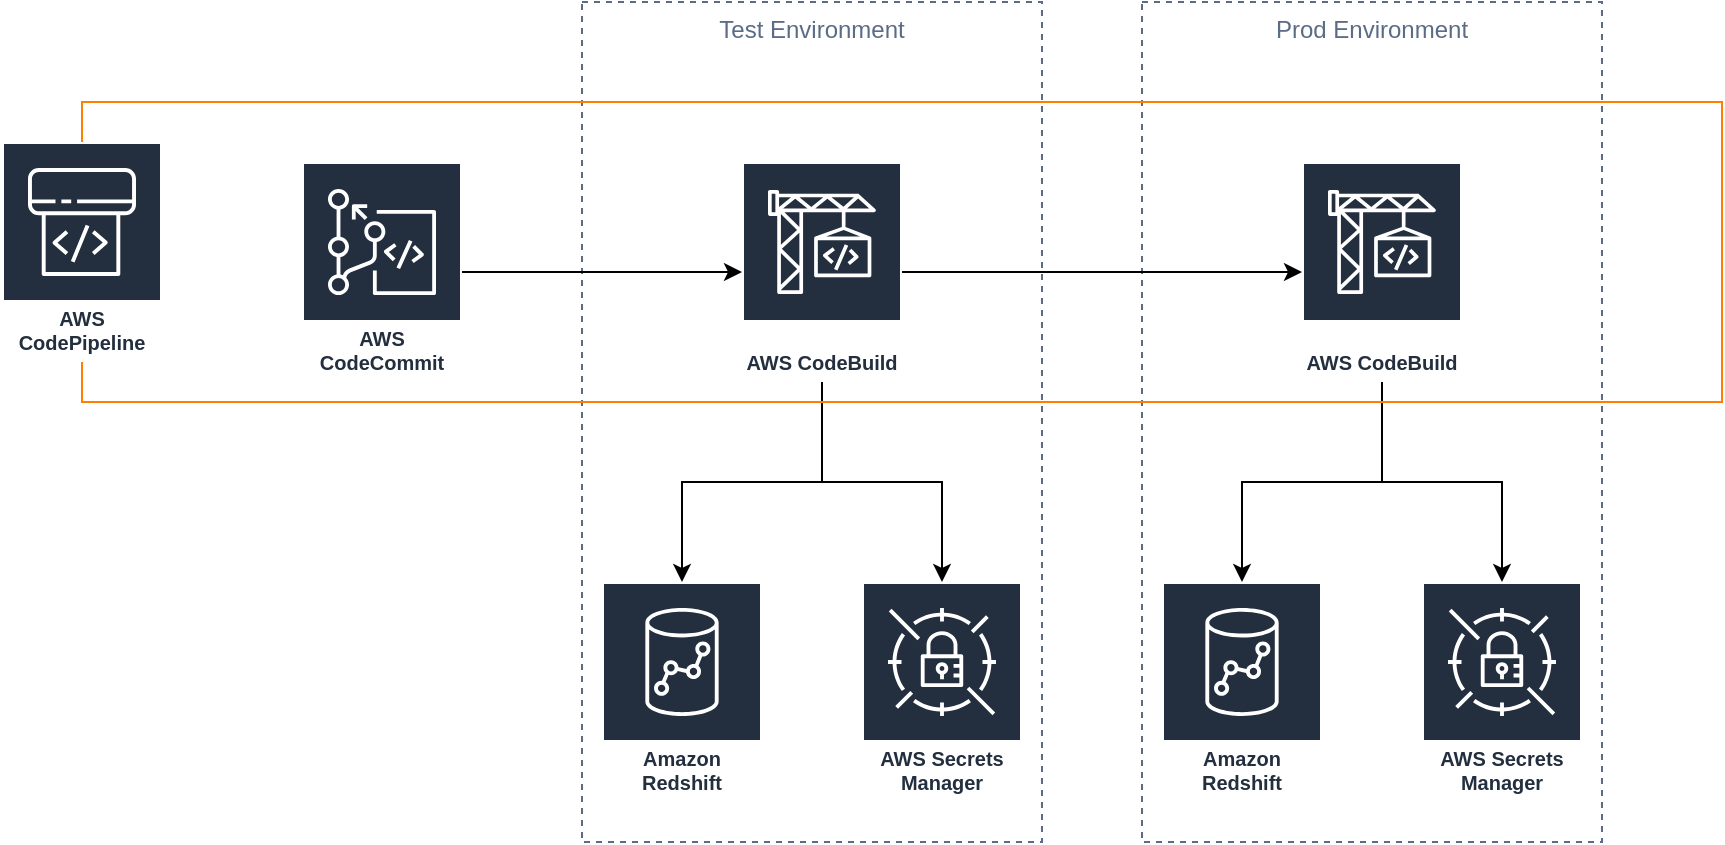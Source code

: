 <mxfile version="13.3.7" type="device"><diagram id="OA5X7RRanyWQnUNkQnUj" name="Page-1"><mxGraphModel dx="1655" dy="1169" grid="1" gridSize="10" guides="1" tooltips="1" connect="1" arrows="1" fold="1" page="1" pageScale="1" pageWidth="1169" pageHeight="827" math="0" shadow="0"><root><mxCell id="0"/><mxCell id="1" parent="0"/><mxCell id="scCmsL8pO7GweYGIaWgg-16" value="Prod Environment" style="fillColor=none;strokeColor=#5A6C86;dashed=1;verticalAlign=top;fontStyle=0;fontColor=#5A6C86;" parent="1" vertex="1"><mxGeometry x="730" y="170" width="230" height="420" as="geometry"/></mxCell><mxCell id="scCmsL8pO7GweYGIaWgg-10" value="Test Environment" style="fillColor=none;strokeColor=#5A6C86;dashed=1;verticalAlign=top;fontStyle=0;fontColor=#5A6C86;" parent="1" vertex="1"><mxGeometry x="450" y="170" width="230" height="420" as="geometry"/></mxCell><mxCell id="scCmsL8pO7GweYGIaWgg-6" style="edgeStyle=orthogonalEdgeStyle;rounded=0;orthogonalLoop=1;jettySize=auto;html=1;" parent="1" source="scCmsL8pO7GweYGIaWgg-1" target="scCmsL8pO7GweYGIaWgg-5" edge="1"><mxGeometry relative="1" as="geometry"/></mxCell><mxCell id="scCmsL8pO7GweYGIaWgg-1" value="AWS CodeCommit" style="outlineConnect=0;fontColor=#232F3E;gradientColor=none;strokeColor=#ffffff;fillColor=#232F3E;dashed=0;verticalLabelPosition=middle;verticalAlign=bottom;align=center;html=1;whiteSpace=wrap;fontSize=10;fontStyle=1;spacing=3;shape=mxgraph.aws4.productIcon;prIcon=mxgraph.aws4.codecommit;" parent="1" vertex="1"><mxGeometry x="310" y="250" width="80" height="110" as="geometry"/></mxCell><mxCell id="scCmsL8pO7GweYGIaWgg-4" value="Amazon Redshift" style="outlineConnect=0;fontColor=#232F3E;gradientColor=none;strokeColor=#ffffff;fillColor=#232F3E;dashed=0;verticalLabelPosition=middle;verticalAlign=bottom;align=center;html=1;whiteSpace=wrap;fontSize=10;fontStyle=1;spacing=3;shape=mxgraph.aws4.productIcon;prIcon=mxgraph.aws4.redshift;" parent="1" vertex="1"><mxGeometry x="460" y="460" width="80" height="110" as="geometry"/></mxCell><mxCell id="scCmsL8pO7GweYGIaWgg-7" style="edgeStyle=orthogonalEdgeStyle;rounded=0;orthogonalLoop=1;jettySize=auto;html=1;" parent="1" source="scCmsL8pO7GweYGIaWgg-5" target="scCmsL8pO7GweYGIaWgg-4" edge="1"><mxGeometry relative="1" as="geometry"/></mxCell><mxCell id="scCmsL8pO7GweYGIaWgg-9" style="edgeStyle=orthogonalEdgeStyle;rounded=0;orthogonalLoop=1;jettySize=auto;html=1;" parent="1" source="scCmsL8pO7GweYGIaWgg-5" target="scCmsL8pO7GweYGIaWgg-8" edge="1"><mxGeometry relative="1" as="geometry"><Array as="points"><mxPoint x="570" y="410"/><mxPoint x="630" y="410"/></Array></mxGeometry></mxCell><mxCell id="scCmsL8pO7GweYGIaWgg-18" style="edgeStyle=orthogonalEdgeStyle;rounded=0;orthogonalLoop=1;jettySize=auto;html=1;" parent="1" source="scCmsL8pO7GweYGIaWgg-5" target="scCmsL8pO7GweYGIaWgg-14" edge="1"><mxGeometry relative="1" as="geometry"/></mxCell><mxCell id="scCmsL8pO7GweYGIaWgg-5" value="AWS CodeBuild" style="outlineConnect=0;fontColor=#232F3E;gradientColor=none;strokeColor=#ffffff;fillColor=#232F3E;dashed=0;verticalLabelPosition=middle;verticalAlign=bottom;align=center;html=1;whiteSpace=wrap;fontSize=10;fontStyle=1;spacing=3;shape=mxgraph.aws4.productIcon;prIcon=mxgraph.aws4.codebuild;" parent="1" vertex="1"><mxGeometry x="530" y="250" width="80" height="110" as="geometry"/></mxCell><mxCell id="scCmsL8pO7GweYGIaWgg-8" value="AWS Secrets Manager" style="outlineConnect=0;fontColor=#232F3E;gradientColor=none;strokeColor=#ffffff;fillColor=#232F3E;dashed=0;verticalLabelPosition=middle;verticalAlign=bottom;align=center;html=1;whiteSpace=wrap;fontSize=10;fontStyle=1;spacing=3;shape=mxgraph.aws4.productIcon;prIcon=mxgraph.aws4.secrets_manager;" parent="1" vertex="1"><mxGeometry x="590" y="460" width="80" height="110" as="geometry"/></mxCell><mxCell id="scCmsL8pO7GweYGIaWgg-11" value="Amazon Redshift" style="outlineConnect=0;fontColor=#232F3E;gradientColor=none;strokeColor=#ffffff;fillColor=#232F3E;dashed=0;verticalLabelPosition=middle;verticalAlign=bottom;align=center;html=1;whiteSpace=wrap;fontSize=10;fontStyle=1;spacing=3;shape=mxgraph.aws4.productIcon;prIcon=mxgraph.aws4.redshift;" parent="1" vertex="1"><mxGeometry x="740" y="460" width="80" height="110" as="geometry"/></mxCell><mxCell id="scCmsL8pO7GweYGIaWgg-12" style="edgeStyle=orthogonalEdgeStyle;rounded=0;orthogonalLoop=1;jettySize=auto;html=1;" parent="1" source="scCmsL8pO7GweYGIaWgg-14" target="scCmsL8pO7GweYGIaWgg-11" edge="1"><mxGeometry relative="1" as="geometry"/></mxCell><mxCell id="scCmsL8pO7GweYGIaWgg-13" style="edgeStyle=orthogonalEdgeStyle;rounded=0;orthogonalLoop=1;jettySize=auto;html=1;" parent="1" source="scCmsL8pO7GweYGIaWgg-14" target="scCmsL8pO7GweYGIaWgg-15" edge="1"><mxGeometry relative="1" as="geometry"><Array as="points"><mxPoint x="850" y="410"/><mxPoint x="910" y="410"/></Array></mxGeometry></mxCell><mxCell id="scCmsL8pO7GweYGIaWgg-14" value="AWS CodeBuild" style="outlineConnect=0;fontColor=#232F3E;gradientColor=none;strokeColor=#ffffff;fillColor=#232F3E;dashed=0;verticalLabelPosition=middle;verticalAlign=bottom;align=center;html=1;whiteSpace=wrap;fontSize=10;fontStyle=1;spacing=3;shape=mxgraph.aws4.productIcon;prIcon=mxgraph.aws4.codebuild;" parent="1" vertex="1"><mxGeometry x="810" y="250" width="80" height="110" as="geometry"/></mxCell><mxCell id="scCmsL8pO7GweYGIaWgg-15" value="AWS Secrets Manager" style="outlineConnect=0;fontColor=#232F3E;gradientColor=none;strokeColor=#ffffff;fillColor=#232F3E;dashed=0;verticalLabelPosition=middle;verticalAlign=bottom;align=center;html=1;whiteSpace=wrap;fontSize=10;fontStyle=1;spacing=3;shape=mxgraph.aws4.productIcon;prIcon=mxgraph.aws4.secrets_manager;" parent="1" vertex="1"><mxGeometry x="870" y="460" width="80" height="110" as="geometry"/></mxCell><mxCell id="SPzLLsj4lG6TUDv7CgcY-1" value="" style="fillColor=none;verticalAlign=top;fontStyle=0;fontColor=#5A6C86;strokeColor=#FF8000;" vertex="1" parent="1"><mxGeometry x="200" y="220" width="820" height="150" as="geometry"/></mxCell><mxCell id="SPzLLsj4lG6TUDv7CgcY-2" value="AWS CodePipeline" style="outlineConnect=0;fontColor=#232F3E;gradientColor=none;strokeColor=#ffffff;fillColor=#232F3E;dashed=0;verticalLabelPosition=middle;verticalAlign=bottom;align=center;html=1;whiteSpace=wrap;fontSize=10;fontStyle=1;spacing=3;shape=mxgraph.aws4.productIcon;prIcon=mxgraph.aws4.codepipeline;" vertex="1" parent="1"><mxGeometry x="160" y="240" width="80" height="110" as="geometry"/></mxCell></root></mxGraphModel></diagram></mxfile>